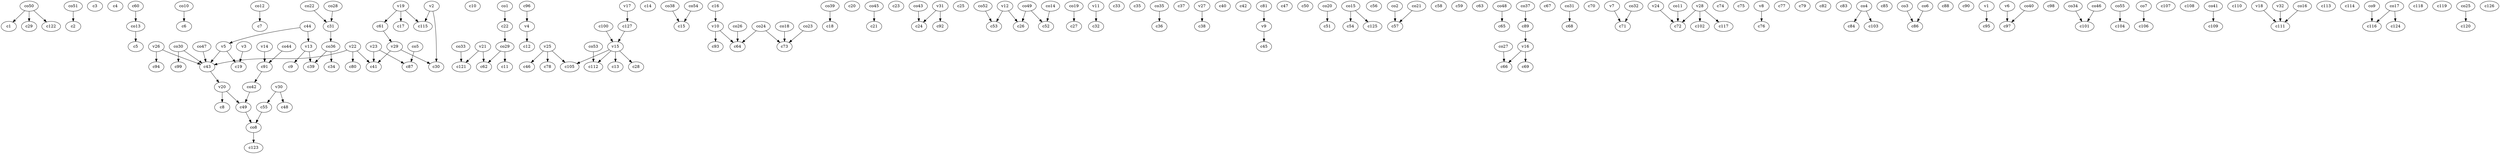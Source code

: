strict digraph  {
c1;
c2;
c3;
c4;
c5;
c6;
c7;
c8;
c9;
c10;
c11;
c12;
c13;
c14;
c15;
c16;
c17;
c18;
c19;
c20;
c21;
c22;
c23;
c24;
c25;
c26;
c27;
c28;
c29;
c30;
c31;
c32;
c33;
c34;
c35;
c36;
c37;
c38;
c39;
c40;
c41;
c42;
c43;
c44;
c45;
c46;
c47;
c48;
c49;
c50;
c51;
c52;
c53;
c54;
c55;
c56;
c57;
c58;
c59;
c60;
c61;
c62;
c63;
c64;
c65;
c66;
c67;
c68;
c69;
c70;
c71;
c72;
c73;
c74;
c75;
c76;
c77;
c78;
c79;
c80;
c81;
c82;
c83;
c84;
c85;
c86;
c87;
c88;
c89;
c90;
c91;
c92;
c93;
c94;
c95;
c96;
c97;
c98;
c99;
c100;
c101;
c102;
c103;
c104;
c105;
c106;
c107;
c108;
c109;
c110;
c111;
c112;
c113;
c114;
c115;
c116;
c117;
c118;
c119;
c120;
c121;
c122;
c123;
c124;
c125;
c126;
c127;
v1;
v2;
v3;
v4;
v5;
v6;
v7;
v8;
v9;
v10;
v11;
v12;
v13;
v14;
v15;
v16;
v17;
v18;
v19;
v20;
v21;
v22;
v23;
v24;
v25;
v26;
v27;
v28;
v29;
v30;
v31;
v32;
co1;
co2;
co3;
co4;
co5;
co6;
co7;
co8;
co9;
co10;
co11;
co12;
co13;
co14;
co15;
co16;
co17;
co18;
co19;
co20;
co21;
co22;
co23;
co24;
co25;
co26;
co27;
co28;
co29;
co30;
co31;
co32;
co33;
co34;
co35;
co36;
co37;
co38;
co39;
co40;
co41;
co42;
co43;
co44;
co45;
co46;
co47;
co48;
co49;
co50;
co51;
co52;
co53;
co54;
co55;
c16 -> v10  [weight=1];
c22 -> co29  [weight=1];
c31 -> co36  [weight=1];
c43 -> v20  [weight=1];
c44 -> v5  [weight=1];
c44 -> v13  [weight=1];
c49 -> co8  [weight=1];
c55 -> co8  [weight=1];
c60 -> co13  [weight=1];
c61 -> v29  [weight=1];
c81 -> v9  [weight=1];
c89 -> v16  [weight=1];
c91 -> co42  [weight=1];
c96 -> v4  [weight=1];
c100 -> v15  [weight=1];
c127 -> v15  [weight=1];
v1 -> c95  [weight=1];
v2 -> c115  [weight=1];
v2 -> c30  [weight=1];
v3 -> c19  [weight=1];
v4 -> c12  [weight=1];
v5 -> c43  [weight=1];
v5 -> c19  [weight=1];
v6 -> c97  [weight=1];
v7 -> c71  [weight=1];
v8 -> c76  [weight=1];
v9 -> c45  [weight=1];
v10 -> c93  [weight=1];
v10 -> c64  [weight=1];
v11 -> c32  [weight=1];
v12 -> c53  [weight=1];
v12 -> c26  [weight=1];
v13 -> c9  [weight=1];
v13 -> c39  [weight=1];
v14 -> c91  [weight=1];
v15 -> c13  [weight=1];
v15 -> c112  [weight=1];
v15 -> c28  [weight=1];
v15 -> c105  [weight=1];
v16 -> c69  [weight=1];
v16 -> c66  [weight=1];
v17 -> c127  [weight=1];
v18 -> c111  [weight=1];
v19 -> c115  [weight=1];
v19 -> c17  [weight=1];
v19 -> c61  [weight=1];
v20 -> c49  [weight=1];
v20 -> c8  [weight=1];
v21 -> c62  [weight=1];
v21 -> c121  [weight=1];
v22 -> c80  [weight=1];
v22 -> c43  [weight=1];
v22 -> c41  [weight=1];
v23 -> c87  [weight=1];
v23 -> c41  [weight=1];
v24 -> c72  [weight=1];
v25 -> c105  [weight=1];
v25 -> c78  [weight=1];
v25 -> c46  [weight=1];
v26 -> c43  [weight=1];
v26 -> c94  [weight=1];
v27 -> c38  [weight=1];
v28 -> c102  [weight=1];
v28 -> c72  [weight=1];
v28 -> c117  [weight=1];
v29 -> c41  [weight=1];
v29 -> c30  [weight=1];
v30 -> c55  [weight=1];
v30 -> c48  [weight=1];
v31 -> c24  [weight=1];
v31 -> c92  [weight=1];
v32 -> c111  [weight=1];
co1 -> c22  [weight=1];
co2 -> c57  [weight=1];
co3 -> c86  [weight=1];
co4 -> c103  [weight=1];
co4 -> c84  [weight=1];
co5 -> c87  [weight=1];
co6 -> c86  [weight=1];
co7 -> c106  [weight=1];
co8 -> c123  [weight=1];
co9 -> c116  [weight=1];
co10 -> c6  [weight=1];
co11 -> c72  [weight=1];
co12 -> c7  [weight=1];
co13 -> c5  [weight=1];
co14 -> c52  [weight=1];
co15 -> c125  [weight=1];
co15 -> c54  [weight=1];
co16 -> c111  [weight=1];
co17 -> c116  [weight=1];
co17 -> c124  [weight=1];
co18 -> c73  [weight=1];
co19 -> c27  [weight=1];
co20 -> c51  [weight=1];
co21 -> c57  [weight=1];
co22 -> c31  [weight=1];
co23 -> c73  [weight=1];
co24 -> c73  [weight=1];
co24 -> c64  [weight=1];
co25 -> c120  [weight=1];
co26 -> c64  [weight=1];
co27 -> c66  [weight=1];
co28 -> c31  [weight=1];
co29 -> c11  [weight=1];
co29 -> c62  [weight=1];
co30 -> c43  [weight=1];
co30 -> c99  [weight=1];
co31 -> c68  [weight=1];
co32 -> c71  [weight=1];
co33 -> c121  [weight=1];
co34 -> c101  [weight=1];
co35 -> c36  [weight=1];
co36 -> c39  [weight=1];
co36 -> c34  [weight=1];
co37 -> c89  [weight=1];
co38 -> c15  [weight=1];
co39 -> c18  [weight=1];
co40 -> c97  [weight=1];
co41 -> c109  [weight=1];
co42 -> c49  [weight=1];
co43 -> c24  [weight=1];
co44 -> c91  [weight=1];
co45 -> c21  [weight=1];
co46 -> c101  [weight=1];
co47 -> c43  [weight=1];
co48 -> c65  [weight=1];
co49 -> c26  [weight=1];
co49 -> c52  [weight=1];
co50 -> c122  [weight=1];
co50 -> c29  [weight=1];
co50 -> c1  [weight=1];
co51 -> c2  [weight=1];
co52 -> c53  [weight=1];
co53 -> c112  [weight=1];
co54 -> c15  [weight=1];
co55 -> c104  [weight=1];
}
